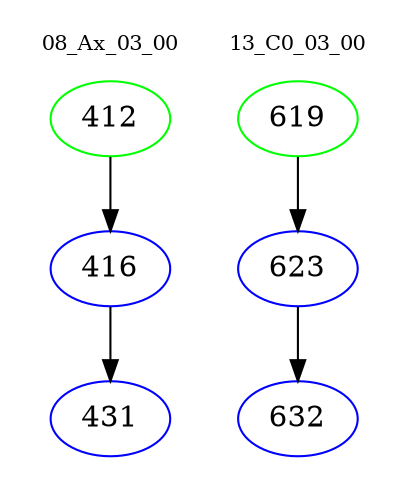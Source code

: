 digraph{
subgraph cluster_0 {
color = white
label = "08_Ax_03_00";
fontsize=10;
T0_412 [label="412", color="green"]
T0_412 -> T0_416 [color="black"]
T0_416 [label="416", color="blue"]
T0_416 -> T0_431 [color="black"]
T0_431 [label="431", color="blue"]
}
subgraph cluster_1 {
color = white
label = "13_C0_03_00";
fontsize=10;
T1_619 [label="619", color="green"]
T1_619 -> T1_623 [color="black"]
T1_623 [label="623", color="blue"]
T1_623 -> T1_632 [color="black"]
T1_632 [label="632", color="blue"]
}
}
